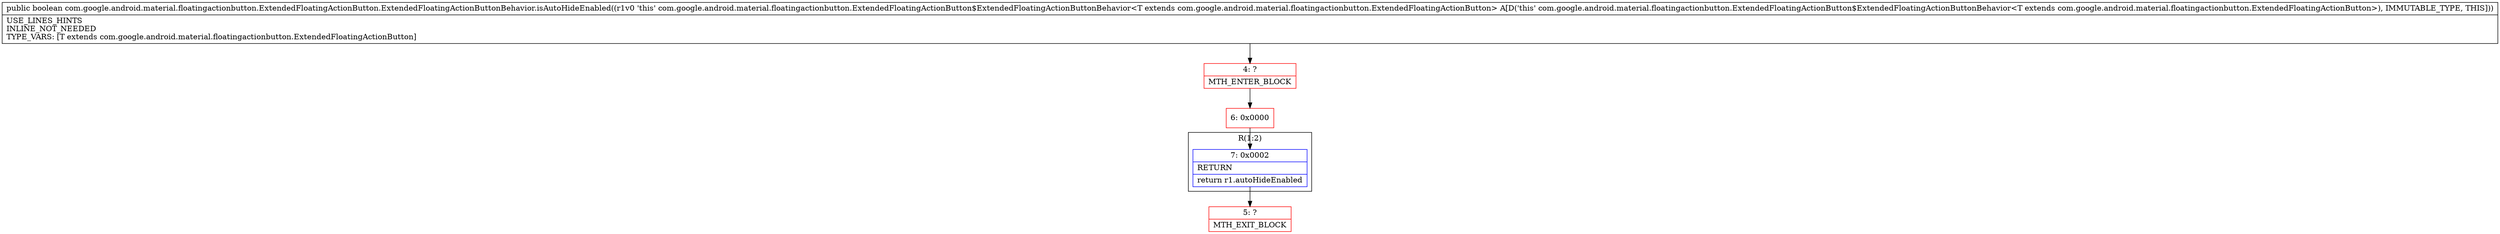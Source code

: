 digraph "CFG forcom.google.android.material.floatingactionbutton.ExtendedFloatingActionButton.ExtendedFloatingActionButtonBehavior.isAutoHideEnabled()Z" {
subgraph cluster_Region_107735594 {
label = "R(1:2)";
node [shape=record,color=blue];
Node_7 [shape=record,label="{7\:\ 0x0002|RETURN\l|return r1.autoHideEnabled\l}"];
}
Node_4 [shape=record,color=red,label="{4\:\ ?|MTH_ENTER_BLOCK\l}"];
Node_6 [shape=record,color=red,label="{6\:\ 0x0000}"];
Node_5 [shape=record,color=red,label="{5\:\ ?|MTH_EXIT_BLOCK\l}"];
MethodNode[shape=record,label="{public boolean com.google.android.material.floatingactionbutton.ExtendedFloatingActionButton.ExtendedFloatingActionButtonBehavior.isAutoHideEnabled((r1v0 'this' com.google.android.material.floatingactionbutton.ExtendedFloatingActionButton$ExtendedFloatingActionButtonBehavior\<T extends com.google.android.material.floatingactionbutton.ExtendedFloatingActionButton\> A[D('this' com.google.android.material.floatingactionbutton.ExtendedFloatingActionButton$ExtendedFloatingActionButtonBehavior\<T extends com.google.android.material.floatingactionbutton.ExtendedFloatingActionButton\>), IMMUTABLE_TYPE, THIS]))  | USE_LINES_HINTS\lINLINE_NOT_NEEDED\lTYPE_VARS: [T extends com.google.android.material.floatingactionbutton.ExtendedFloatingActionButton]\l}"];
MethodNode -> Node_4;Node_7 -> Node_5;
Node_4 -> Node_6;
Node_6 -> Node_7;
}

